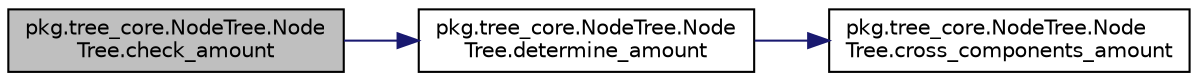 digraph "pkg.tree_core.NodeTree.NodeTree.check_amount"
{
  edge [fontname="Helvetica",fontsize="10",labelfontname="Helvetica",labelfontsize="10"];
  node [fontname="Helvetica",fontsize="10",shape=record];
  rankdir="LR";
  Node4 [label="pkg.tree_core.NodeTree.Node\lTree.check_amount",height=0.2,width=0.4,color="black", fillcolor="grey75", style="filled", fontcolor="black"];
  Node4 -> Node5 [color="midnightblue",fontsize="10",style="solid",fontname="Helvetica"];
  Node5 [label="pkg.tree_core.NodeTree.Node\lTree.determine_amount",height=0.2,width=0.4,color="black", fillcolor="white", style="filled",URL="$classpkg_1_1tree__core_1_1_node_tree_1_1_node_tree.html#a911ba1579584f114fa5466879b7e433f"];
  Node5 -> Node6 [color="midnightblue",fontsize="10",style="solid",fontname="Helvetica"];
  Node6 [label="pkg.tree_core.NodeTree.Node\lTree.cross_components_amount",height=0.2,width=0.4,color="black", fillcolor="white", style="filled",URL="$classpkg_1_1tree__core_1_1_node_tree_1_1_node_tree.html#a6205bc433c6dec7d7efc78efac876f0d"];
}
